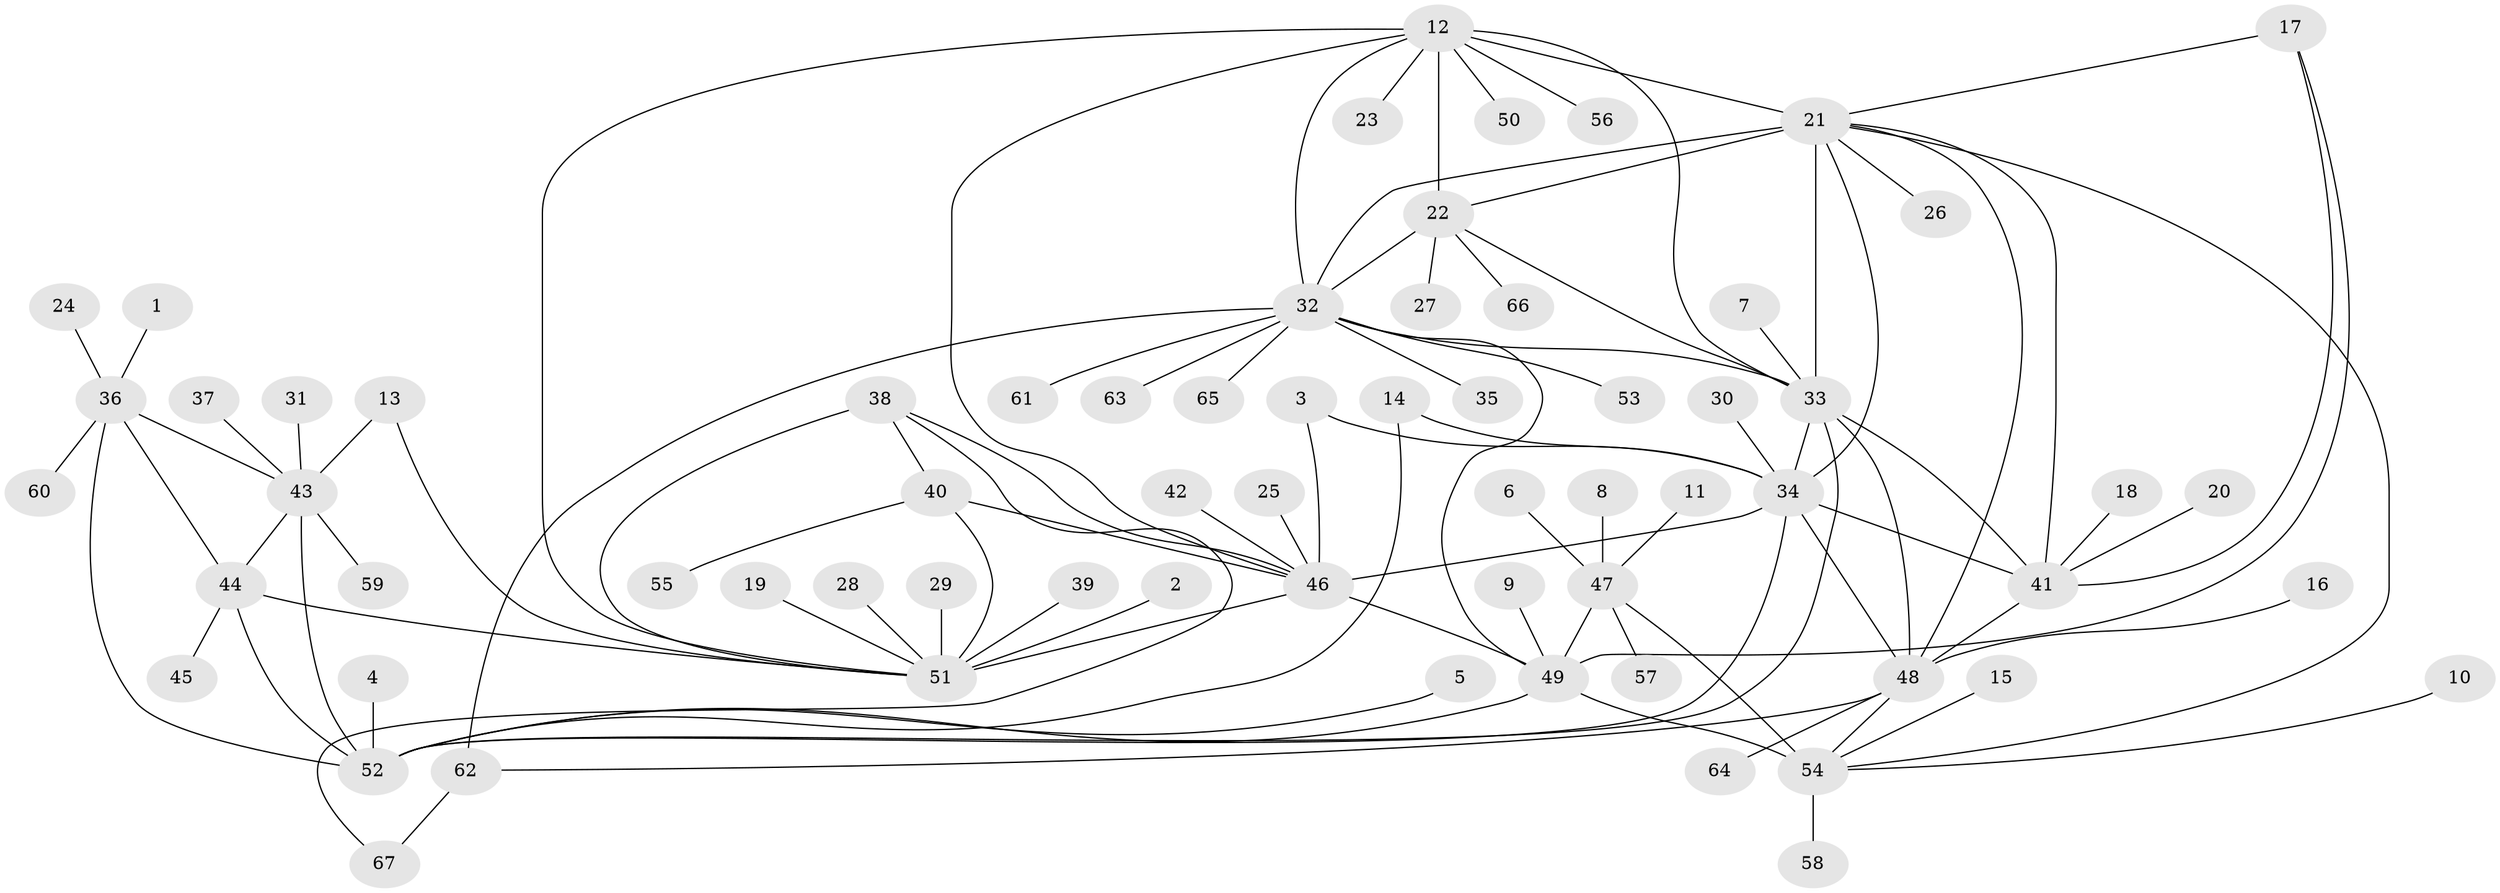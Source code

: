 // original degree distribution, {11: 0.022388059701492536, 7: 0.04477611940298507, 12: 0.029850746268656716, 8: 0.03731343283582089, 9: 0.03731343283582089, 6: 0.029850746268656716, 5: 0.007462686567164179, 13: 0.007462686567164179, 10: 0.007462686567164179, 2: 0.13432835820895522, 1: 0.5746268656716418, 3: 0.06716417910447761}
// Generated by graph-tools (version 1.1) at 2025/26/03/09/25 03:26:43]
// undirected, 67 vertices, 100 edges
graph export_dot {
graph [start="1"]
  node [color=gray90,style=filled];
  1;
  2;
  3;
  4;
  5;
  6;
  7;
  8;
  9;
  10;
  11;
  12;
  13;
  14;
  15;
  16;
  17;
  18;
  19;
  20;
  21;
  22;
  23;
  24;
  25;
  26;
  27;
  28;
  29;
  30;
  31;
  32;
  33;
  34;
  35;
  36;
  37;
  38;
  39;
  40;
  41;
  42;
  43;
  44;
  45;
  46;
  47;
  48;
  49;
  50;
  51;
  52;
  53;
  54;
  55;
  56;
  57;
  58;
  59;
  60;
  61;
  62;
  63;
  64;
  65;
  66;
  67;
  1 -- 36 [weight=1.0];
  2 -- 51 [weight=1.0];
  3 -- 34 [weight=1.0];
  3 -- 46 [weight=1.0];
  4 -- 52 [weight=1.0];
  5 -- 52 [weight=1.0];
  6 -- 47 [weight=1.0];
  7 -- 33 [weight=1.0];
  8 -- 47 [weight=1.0];
  9 -- 49 [weight=1.0];
  10 -- 54 [weight=1.0];
  11 -- 47 [weight=1.0];
  12 -- 21 [weight=2.0];
  12 -- 22 [weight=2.0];
  12 -- 23 [weight=1.0];
  12 -- 32 [weight=2.0];
  12 -- 33 [weight=2.0];
  12 -- 46 [weight=1.0];
  12 -- 50 [weight=1.0];
  12 -- 51 [weight=2.0];
  12 -- 56 [weight=1.0];
  13 -- 43 [weight=1.0];
  13 -- 51 [weight=1.0];
  14 -- 34 [weight=1.0];
  14 -- 52 [weight=1.0];
  15 -- 54 [weight=1.0];
  16 -- 48 [weight=1.0];
  17 -- 21 [weight=1.0];
  17 -- 41 [weight=1.0];
  17 -- 49 [weight=1.0];
  18 -- 41 [weight=1.0];
  19 -- 51 [weight=1.0];
  20 -- 41 [weight=1.0];
  21 -- 22 [weight=1.0];
  21 -- 26 [weight=1.0];
  21 -- 32 [weight=1.0];
  21 -- 33 [weight=3.0];
  21 -- 34 [weight=1.0];
  21 -- 41 [weight=1.0];
  21 -- 48 [weight=1.0];
  21 -- 54 [weight=1.0];
  22 -- 27 [weight=1.0];
  22 -- 32 [weight=1.0];
  22 -- 33 [weight=1.0];
  22 -- 66 [weight=1.0];
  24 -- 36 [weight=1.0];
  25 -- 46 [weight=1.0];
  28 -- 51 [weight=1.0];
  29 -- 51 [weight=1.0];
  30 -- 34 [weight=1.0];
  31 -- 43 [weight=1.0];
  32 -- 33 [weight=1.0];
  32 -- 35 [weight=1.0];
  32 -- 49 [weight=1.0];
  32 -- 53 [weight=1.0];
  32 -- 61 [weight=1.0];
  32 -- 62 [weight=1.0];
  32 -- 63 [weight=1.0];
  32 -- 65 [weight=1.0];
  33 -- 34 [weight=2.0];
  33 -- 41 [weight=2.0];
  33 -- 48 [weight=2.0];
  33 -- 52 [weight=1.0];
  34 -- 41 [weight=1.0];
  34 -- 46 [weight=1.0];
  34 -- 48 [weight=1.0];
  34 -- 52 [weight=1.0];
  36 -- 43 [weight=1.0];
  36 -- 44 [weight=1.0];
  36 -- 52 [weight=3.0];
  36 -- 60 [weight=1.0];
  37 -- 43 [weight=1.0];
  38 -- 40 [weight=1.0];
  38 -- 46 [weight=2.0];
  38 -- 51 [weight=2.0];
  38 -- 67 [weight=1.0];
  39 -- 51 [weight=1.0];
  40 -- 46 [weight=2.0];
  40 -- 51 [weight=2.0];
  40 -- 55 [weight=1.0];
  41 -- 48 [weight=1.0];
  42 -- 46 [weight=1.0];
  43 -- 44 [weight=1.0];
  43 -- 52 [weight=3.0];
  43 -- 59 [weight=1.0];
  44 -- 45 [weight=1.0];
  44 -- 51 [weight=1.0];
  44 -- 52 [weight=3.0];
  46 -- 49 [weight=1.0];
  46 -- 51 [weight=4.0];
  47 -- 49 [weight=4.0];
  47 -- 54 [weight=1.0];
  47 -- 57 [weight=1.0];
  48 -- 54 [weight=1.0];
  48 -- 62 [weight=1.0];
  48 -- 64 [weight=1.0];
  49 -- 52 [weight=1.0];
  49 -- 54 [weight=4.0];
  54 -- 58 [weight=1.0];
  62 -- 67 [weight=1.0];
}
